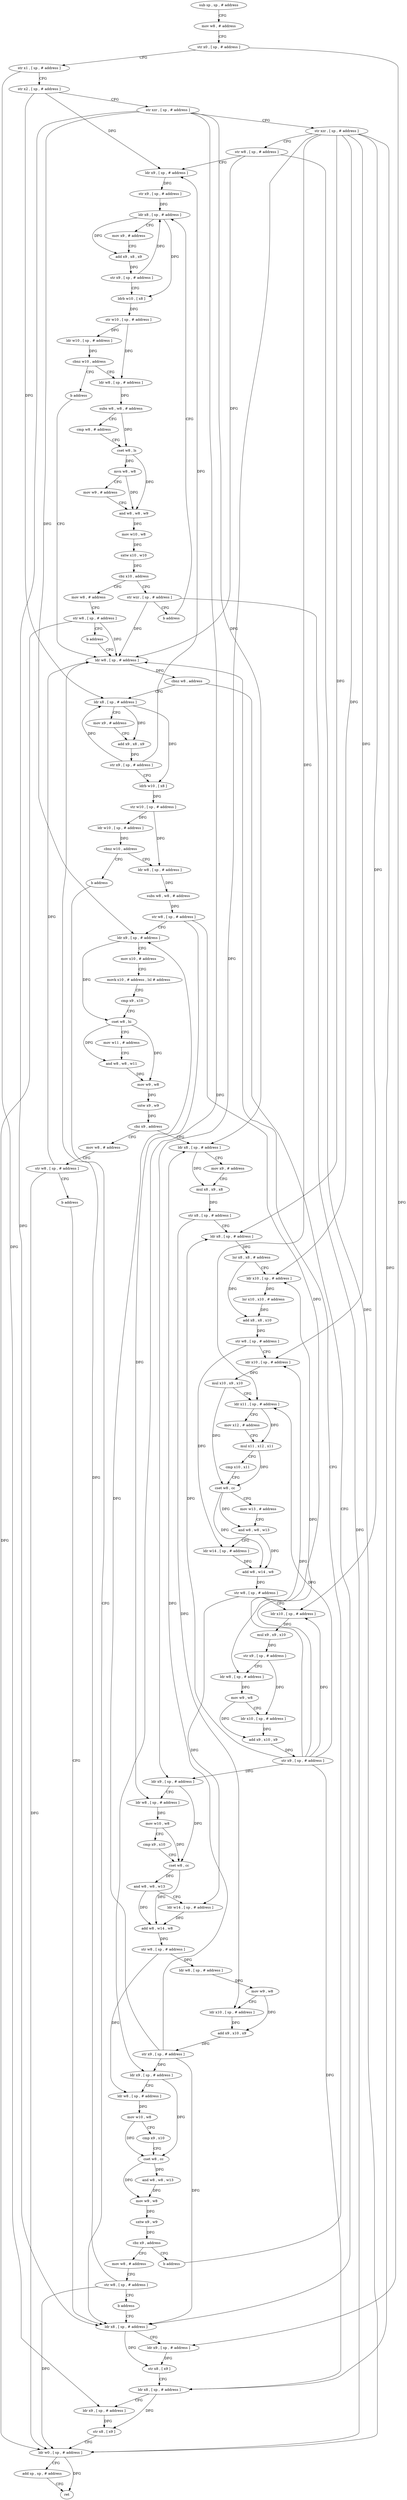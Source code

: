 digraph "func" {
"4203132" [label = "sub sp , sp , # address" ]
"4203136" [label = "mov w8 , # address" ]
"4203140" [label = "str x0 , [ sp , # address ]" ]
"4203144" [label = "str x1 , [ sp , # address ]" ]
"4203148" [label = "str x2 , [ sp , # address ]" ]
"4203152" [label = "str xzr , [ sp , # address ]" ]
"4203156" [label = "str xzr , [ sp , # address ]" ]
"4203160" [label = "str w8 , [ sp , # address ]" ]
"4203164" [label = "ldr x9 , [ sp , # address ]" ]
"4203168" [label = "str x9 , [ sp , # address ]" ]
"4203172" [label = "ldr x8 , [ sp , # address ]" ]
"4203208" [label = "ldr w8 , [ sp , # address ]" ]
"4203212" [label = "subs w8 , w8 , # address" ]
"4203216" [label = "cmp w8 , # address" ]
"4203220" [label = "cset w8 , ls" ]
"4203224" [label = "mvn w8 , w8" ]
"4203228" [label = "mov w9 , # address" ]
"4203232" [label = "and w8 , w8 , w9" ]
"4203236" [label = "mov w10 , w8" ]
"4203240" [label = "sxtw x10 , w10" ]
"4203244" [label = "cbz x10 , address" ]
"4203260" [label = "str wzr , [ sp , # address ]" ]
"4203248" [label = "mov w8 , # address" ]
"4203204" [label = "b address" ]
"4203268" [label = "ldr w8 , [ sp , # address ]" ]
"4203264" [label = "b address" ]
"4203252" [label = "str w8 , [ sp , # address ]" ]
"4203256" [label = "b address" ]
"4203272" [label = "cbnz w8 , address" ]
"4203604" [label = "ldr x8 , [ sp , # address ]" ]
"4203276" [label = "ldr x8 , [ sp , # address ]" ]
"4203176" [label = "mov x9 , # address" ]
"4203180" [label = "add x9 , x8 , x9" ]
"4203184" [label = "str x9 , [ sp , # address ]" ]
"4203188" [label = "ldrb w10 , [ x8 ]" ]
"4203192" [label = "str w10 , [ sp , # address ]" ]
"4203196" [label = "ldr w10 , [ sp , # address ]" ]
"4203200" [label = "cbnz w10 , address" ]
"4203608" [label = "ldr x9 , [ sp , # address ]" ]
"4203612" [label = "str x8 , [ x9 ]" ]
"4203616" [label = "ldr x8 , [ sp , # address ]" ]
"4203620" [label = "ldr x9 , [ sp , # address ]" ]
"4203624" [label = "str x8 , [ x9 ]" ]
"4203628" [label = "ldr w0 , [ sp , # address ]" ]
"4203632" [label = "add sp , sp , # address" ]
"4203636" [label = "ret" ]
"4203280" [label = "mov x9 , # address" ]
"4203284" [label = "add x9 , x8 , x9" ]
"4203288" [label = "str x9 , [ sp , # address ]" ]
"4203292" [label = "ldrb w10 , [ x8 ]" ]
"4203296" [label = "str w10 , [ sp , # address ]" ]
"4203300" [label = "ldr w10 , [ sp , # address ]" ]
"4203304" [label = "cbnz w10 , address" ]
"4203312" [label = "ldr w8 , [ sp , # address ]" ]
"4203308" [label = "b address" ]
"4203316" [label = "subs w8 , w8 , # address" ]
"4203320" [label = "str w8 , [ sp , # address ]" ]
"4203324" [label = "ldr x9 , [ sp , # address ]" ]
"4203328" [label = "mov x10 , # address" ]
"4203332" [label = "movk x10 , # address , lsl # address" ]
"4203336" [label = "cmp x9 , x10" ]
"4203340" [label = "cset w8 , hi" ]
"4203344" [label = "mov w11 , # address" ]
"4203348" [label = "and w8 , w8 , w11" ]
"4203352" [label = "mov w9 , w8" ]
"4203356" [label = "sxtw x9 , w9" ]
"4203360" [label = "cbz x9 , address" ]
"4203376" [label = "ldr x8 , [ sp , # address ]" ]
"4203364" [label = "mov w8 , # address" ]
"4203380" [label = "mov x9 , # address" ]
"4203384" [label = "mul x8 , x9 , x8" ]
"4203388" [label = "str x8 , [ sp , # address ]" ]
"4203392" [label = "ldr x8 , [ sp , # address ]" ]
"4203396" [label = "lsr x8 , x8 , # address" ]
"4203400" [label = "ldr x10 , [ sp , # address ]" ]
"4203404" [label = "lsr x10 , x10 , # address" ]
"4203408" [label = "add x8 , x8 , x10" ]
"4203412" [label = "str w8 , [ sp , # address ]" ]
"4203416" [label = "ldr x10 , [ sp , # address ]" ]
"4203420" [label = "mul x10 , x9 , x10" ]
"4203424" [label = "ldr x11 , [ sp , # address ]" ]
"4203428" [label = "mov x12 , # address" ]
"4203432" [label = "mul x11 , x12 , x11" ]
"4203436" [label = "cmp x10 , x11" ]
"4203440" [label = "cset w8 , cc" ]
"4203444" [label = "mov w13 , # address" ]
"4203448" [label = "and w8 , w8 , w13" ]
"4203452" [label = "ldr w14 , [ sp , # address ]" ]
"4203456" [label = "add w8 , w14 , w8" ]
"4203460" [label = "str w8 , [ sp , # address ]" ]
"4203464" [label = "ldr x10 , [ sp , # address ]" ]
"4203468" [label = "mul x9 , x9 , x10" ]
"4203472" [label = "str x9 , [ sp , # address ]" ]
"4203476" [label = "ldr w8 , [ sp , # address ]" ]
"4203480" [label = "mov w9 , w8" ]
"4203484" [label = "ldr x10 , [ sp , # address ]" ]
"4203488" [label = "add x9 , x10 , x9" ]
"4203492" [label = "str x9 , [ sp , # address ]" ]
"4203496" [label = "ldr x9 , [ sp , # address ]" ]
"4203500" [label = "ldr w8 , [ sp , # address ]" ]
"4203504" [label = "mov w10 , w8" ]
"4203508" [label = "cmp x9 , x10" ]
"4203512" [label = "cset w8 , cc" ]
"4203516" [label = "and w8 , w8 , w13" ]
"4203520" [label = "ldr w14 , [ sp , # address ]" ]
"4203524" [label = "add w8 , w14 , w8" ]
"4203528" [label = "str w8 , [ sp , # address ]" ]
"4203532" [label = "ldr w8 , [ sp , # address ]" ]
"4203536" [label = "mov w9 , w8" ]
"4203540" [label = "ldr x10 , [ sp , # address ]" ]
"4203544" [label = "add x9 , x10 , x9" ]
"4203548" [label = "str x9 , [ sp , # address ]" ]
"4203552" [label = "ldr x9 , [ sp , # address ]" ]
"4203556" [label = "ldr w8 , [ sp , # address ]" ]
"4203560" [label = "mov w10 , w8" ]
"4203564" [label = "cmp x9 , x10" ]
"4203568" [label = "cset w8 , cc" ]
"4203572" [label = "and w8 , w8 , w13" ]
"4203576" [label = "mov w9 , w8" ]
"4203580" [label = "sxtw x9 , w9" ]
"4203584" [label = "cbz x9 , address" ]
"4203600" [label = "b address" ]
"4203588" [label = "mov w8 , # address" ]
"4203368" [label = "str w8 , [ sp , # address ]" ]
"4203372" [label = "b address" ]
"4203592" [label = "str w8 , [ sp , # address ]" ]
"4203596" [label = "b address" ]
"4203132" -> "4203136" [ label = "CFG" ]
"4203136" -> "4203140" [ label = "CFG" ]
"4203140" -> "4203144" [ label = "CFG" ]
"4203140" -> "4203608" [ label = "DFG" ]
"4203144" -> "4203148" [ label = "CFG" ]
"4203144" -> "4203620" [ label = "DFG" ]
"4203148" -> "4203152" [ label = "CFG" ]
"4203148" -> "4203164" [ label = "DFG" ]
"4203148" -> "4203276" [ label = "DFG" ]
"4203152" -> "4203156" [ label = "CFG" ]
"4203152" -> "4203604" [ label = "DFG" ]
"4203152" -> "4203324" [ label = "DFG" ]
"4203152" -> "4203376" [ label = "DFG" ]
"4203152" -> "4203552" [ label = "DFG" ]
"4203156" -> "4203160" [ label = "CFG" ]
"4203156" -> "4203616" [ label = "DFG" ]
"4203156" -> "4203392" [ label = "DFG" ]
"4203156" -> "4203400" [ label = "DFG" ]
"4203156" -> "4203416" [ label = "DFG" ]
"4203156" -> "4203424" [ label = "DFG" ]
"4203156" -> "4203464" [ label = "DFG" ]
"4203156" -> "4203496" [ label = "DFG" ]
"4203160" -> "4203164" [ label = "CFG" ]
"4203160" -> "4203268" [ label = "DFG" ]
"4203160" -> "4203628" [ label = "DFG" ]
"4203164" -> "4203168" [ label = "DFG" ]
"4203168" -> "4203172" [ label = "DFG" ]
"4203172" -> "4203176" [ label = "CFG" ]
"4203172" -> "4203180" [ label = "DFG" ]
"4203172" -> "4203188" [ label = "DFG" ]
"4203208" -> "4203212" [ label = "DFG" ]
"4203212" -> "4203216" [ label = "CFG" ]
"4203212" -> "4203220" [ label = "DFG" ]
"4203216" -> "4203220" [ label = "CFG" ]
"4203220" -> "4203224" [ label = "DFG" ]
"4203220" -> "4203232" [ label = "DFG" ]
"4203224" -> "4203228" [ label = "CFG" ]
"4203224" -> "4203232" [ label = "DFG" ]
"4203228" -> "4203232" [ label = "CFG" ]
"4203232" -> "4203236" [ label = "DFG" ]
"4203236" -> "4203240" [ label = "DFG" ]
"4203240" -> "4203244" [ label = "DFG" ]
"4203244" -> "4203260" [ label = "CFG" ]
"4203244" -> "4203248" [ label = "CFG" ]
"4203260" -> "4203264" [ label = "CFG" ]
"4203260" -> "4203268" [ label = "DFG" ]
"4203260" -> "4203628" [ label = "DFG" ]
"4203248" -> "4203252" [ label = "CFG" ]
"4203204" -> "4203268" [ label = "CFG" ]
"4203268" -> "4203272" [ label = "DFG" ]
"4203264" -> "4203172" [ label = "CFG" ]
"4203252" -> "4203256" [ label = "CFG" ]
"4203252" -> "4203268" [ label = "DFG" ]
"4203252" -> "4203628" [ label = "DFG" ]
"4203256" -> "4203268" [ label = "CFG" ]
"4203272" -> "4203604" [ label = "CFG" ]
"4203272" -> "4203276" [ label = "CFG" ]
"4203604" -> "4203608" [ label = "CFG" ]
"4203604" -> "4203612" [ label = "DFG" ]
"4203276" -> "4203280" [ label = "CFG" ]
"4203276" -> "4203284" [ label = "DFG" ]
"4203276" -> "4203292" [ label = "DFG" ]
"4203176" -> "4203180" [ label = "CFG" ]
"4203180" -> "4203184" [ label = "DFG" ]
"4203184" -> "4203188" [ label = "CFG" ]
"4203184" -> "4203172" [ label = "DFG" ]
"4203188" -> "4203192" [ label = "DFG" ]
"4203192" -> "4203196" [ label = "DFG" ]
"4203192" -> "4203208" [ label = "DFG" ]
"4203196" -> "4203200" [ label = "DFG" ]
"4203200" -> "4203208" [ label = "CFG" ]
"4203200" -> "4203204" [ label = "CFG" ]
"4203608" -> "4203612" [ label = "DFG" ]
"4203612" -> "4203616" [ label = "CFG" ]
"4203616" -> "4203620" [ label = "CFG" ]
"4203616" -> "4203624" [ label = "DFG" ]
"4203620" -> "4203624" [ label = "DFG" ]
"4203624" -> "4203628" [ label = "CFG" ]
"4203628" -> "4203632" [ label = "CFG" ]
"4203628" -> "4203636" [ label = "DFG" ]
"4203632" -> "4203636" [ label = "CFG" ]
"4203280" -> "4203284" [ label = "CFG" ]
"4203284" -> "4203288" [ label = "DFG" ]
"4203288" -> "4203292" [ label = "CFG" ]
"4203288" -> "4203164" [ label = "DFG" ]
"4203288" -> "4203276" [ label = "DFG" ]
"4203292" -> "4203296" [ label = "DFG" ]
"4203296" -> "4203300" [ label = "DFG" ]
"4203296" -> "4203312" [ label = "DFG" ]
"4203300" -> "4203304" [ label = "DFG" ]
"4203304" -> "4203312" [ label = "CFG" ]
"4203304" -> "4203308" [ label = "CFG" ]
"4203312" -> "4203316" [ label = "DFG" ]
"4203308" -> "4203604" [ label = "CFG" ]
"4203316" -> "4203320" [ label = "DFG" ]
"4203320" -> "4203324" [ label = "CFG" ]
"4203320" -> "4203476" [ label = "DFG" ]
"4203320" -> "4203500" [ label = "DFG" ]
"4203324" -> "4203328" [ label = "CFG" ]
"4203324" -> "4203340" [ label = "DFG" ]
"4203328" -> "4203332" [ label = "CFG" ]
"4203332" -> "4203336" [ label = "CFG" ]
"4203336" -> "4203340" [ label = "CFG" ]
"4203340" -> "4203344" [ label = "CFG" ]
"4203340" -> "4203348" [ label = "DFG" ]
"4203340" -> "4203352" [ label = "DFG" ]
"4203344" -> "4203348" [ label = "CFG" ]
"4203348" -> "4203352" [ label = "DFG" ]
"4203352" -> "4203356" [ label = "DFG" ]
"4203356" -> "4203360" [ label = "DFG" ]
"4203360" -> "4203376" [ label = "CFG" ]
"4203360" -> "4203364" [ label = "CFG" ]
"4203376" -> "4203380" [ label = "CFG" ]
"4203376" -> "4203384" [ label = "DFG" ]
"4203364" -> "4203368" [ label = "CFG" ]
"4203380" -> "4203384" [ label = "CFG" ]
"4203384" -> "4203388" [ label = "DFG" ]
"4203388" -> "4203392" [ label = "CFG" ]
"4203388" -> "4203540" [ label = "DFG" ]
"4203392" -> "4203396" [ label = "DFG" ]
"4203396" -> "4203400" [ label = "CFG" ]
"4203396" -> "4203408" [ label = "DFG" ]
"4203400" -> "4203404" [ label = "DFG" ]
"4203404" -> "4203408" [ label = "DFG" ]
"4203408" -> "4203412" [ label = "DFG" ]
"4203412" -> "4203416" [ label = "CFG" ]
"4203412" -> "4203452" [ label = "DFG" ]
"4203416" -> "4203420" [ label = "DFG" ]
"4203420" -> "4203424" [ label = "CFG" ]
"4203420" -> "4203440" [ label = "DFG" ]
"4203424" -> "4203428" [ label = "CFG" ]
"4203424" -> "4203432" [ label = "DFG" ]
"4203428" -> "4203432" [ label = "CFG" ]
"4203432" -> "4203436" [ label = "CFG" ]
"4203432" -> "4203440" [ label = "DFG" ]
"4203436" -> "4203440" [ label = "CFG" ]
"4203440" -> "4203444" [ label = "CFG" ]
"4203440" -> "4203448" [ label = "DFG" ]
"4203440" -> "4203456" [ label = "DFG" ]
"4203444" -> "4203448" [ label = "CFG" ]
"4203448" -> "4203452" [ label = "CFG" ]
"4203448" -> "4203456" [ label = "DFG" ]
"4203452" -> "4203456" [ label = "DFG" ]
"4203456" -> "4203460" [ label = "DFG" ]
"4203460" -> "4203464" [ label = "CFG" ]
"4203460" -> "4203520" [ label = "DFG" ]
"4203464" -> "4203468" [ label = "DFG" ]
"4203468" -> "4203472" [ label = "DFG" ]
"4203472" -> "4203476" [ label = "CFG" ]
"4203472" -> "4203484" [ label = "DFG" ]
"4203476" -> "4203480" [ label = "DFG" ]
"4203480" -> "4203484" [ label = "CFG" ]
"4203480" -> "4203488" [ label = "DFG" ]
"4203484" -> "4203488" [ label = "DFG" ]
"4203488" -> "4203492" [ label = "DFG" ]
"4203492" -> "4203496" [ label = "DFG" ]
"4203492" -> "4203616" [ label = "DFG" ]
"4203492" -> "4203392" [ label = "DFG" ]
"4203492" -> "4203400" [ label = "DFG" ]
"4203492" -> "4203416" [ label = "DFG" ]
"4203492" -> "4203424" [ label = "DFG" ]
"4203492" -> "4203464" [ label = "DFG" ]
"4203496" -> "4203500" [ label = "CFG" ]
"4203496" -> "4203512" [ label = "DFG" ]
"4203500" -> "4203504" [ label = "DFG" ]
"4203504" -> "4203508" [ label = "CFG" ]
"4203504" -> "4203512" [ label = "DFG" ]
"4203508" -> "4203512" [ label = "CFG" ]
"4203512" -> "4203516" [ label = "DFG" ]
"4203512" -> "4203524" [ label = "DFG" ]
"4203516" -> "4203520" [ label = "CFG" ]
"4203516" -> "4203524" [ label = "DFG" ]
"4203520" -> "4203524" [ label = "DFG" ]
"4203524" -> "4203528" [ label = "DFG" ]
"4203528" -> "4203532" [ label = "DFG" ]
"4203528" -> "4203556" [ label = "DFG" ]
"4203532" -> "4203536" [ label = "DFG" ]
"4203536" -> "4203540" [ label = "CFG" ]
"4203536" -> "4203544" [ label = "DFG" ]
"4203540" -> "4203544" [ label = "DFG" ]
"4203544" -> "4203548" [ label = "DFG" ]
"4203548" -> "4203552" [ label = "DFG" ]
"4203548" -> "4203604" [ label = "DFG" ]
"4203548" -> "4203324" [ label = "DFG" ]
"4203548" -> "4203376" [ label = "DFG" ]
"4203552" -> "4203556" [ label = "CFG" ]
"4203552" -> "4203568" [ label = "DFG" ]
"4203556" -> "4203560" [ label = "DFG" ]
"4203560" -> "4203564" [ label = "CFG" ]
"4203560" -> "4203568" [ label = "DFG" ]
"4203564" -> "4203568" [ label = "CFG" ]
"4203568" -> "4203572" [ label = "DFG" ]
"4203568" -> "4203576" [ label = "DFG" ]
"4203572" -> "4203576" [ label = "DFG" ]
"4203576" -> "4203580" [ label = "DFG" ]
"4203580" -> "4203584" [ label = "DFG" ]
"4203584" -> "4203600" [ label = "CFG" ]
"4203584" -> "4203588" [ label = "CFG" ]
"4203600" -> "4203268" [ label = "CFG" ]
"4203588" -> "4203592" [ label = "CFG" ]
"4203368" -> "4203372" [ label = "CFG" ]
"4203368" -> "4203268" [ label = "DFG" ]
"4203368" -> "4203628" [ label = "DFG" ]
"4203372" -> "4203604" [ label = "CFG" ]
"4203592" -> "4203596" [ label = "CFG" ]
"4203592" -> "4203268" [ label = "DFG" ]
"4203592" -> "4203628" [ label = "DFG" ]
"4203596" -> "4203604" [ label = "CFG" ]
}

